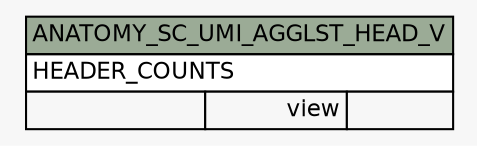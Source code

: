 // dot 2.38.0 on Windows 10 10.0
// SchemaSpy rev Unknown
digraph "ANATOMY_SC_UMI_AGGLST_HEAD_V" {
  graph [
    rankdir="RL"
    bgcolor="#f7f7f7"
    nodesep="0.18"
    ranksep="0.46"
    fontname="Helvetica"
    fontsize="11"
  ];
  node [
    fontname="Helvetica"
    fontsize="11"
    shape="plaintext"
  ];
  edge [
    arrowsize="0.8"
  ];
  "ANATOMY_SC_UMI_AGGLST_HEAD_V" [
    label=<
    <TABLE BORDER="0" CELLBORDER="1" CELLSPACING="0" BGCOLOR="#ffffff">
      <TR><TD COLSPAN="3" BGCOLOR="#9bab96" ALIGN="CENTER">ANATOMY_SC_UMI_AGGLST_HEAD_V</TD></TR>
      <TR><TD PORT="HEADER_COUNTS" COLSPAN="3" ALIGN="LEFT">HEADER_COUNTS</TD></TR>
      <TR><TD ALIGN="LEFT" BGCOLOR="#f7f7f7">  </TD><TD ALIGN="RIGHT" BGCOLOR="#f7f7f7">view</TD><TD ALIGN="RIGHT" BGCOLOR="#f7f7f7">  </TD></TR>
    </TABLE>>
    URL="tables/ANATOMY_SC_UMI_AGGLST_HEAD_V.html"
    tooltip="ANATOMY_SC_UMI_AGGLST_HEAD_V"
  ];
}
